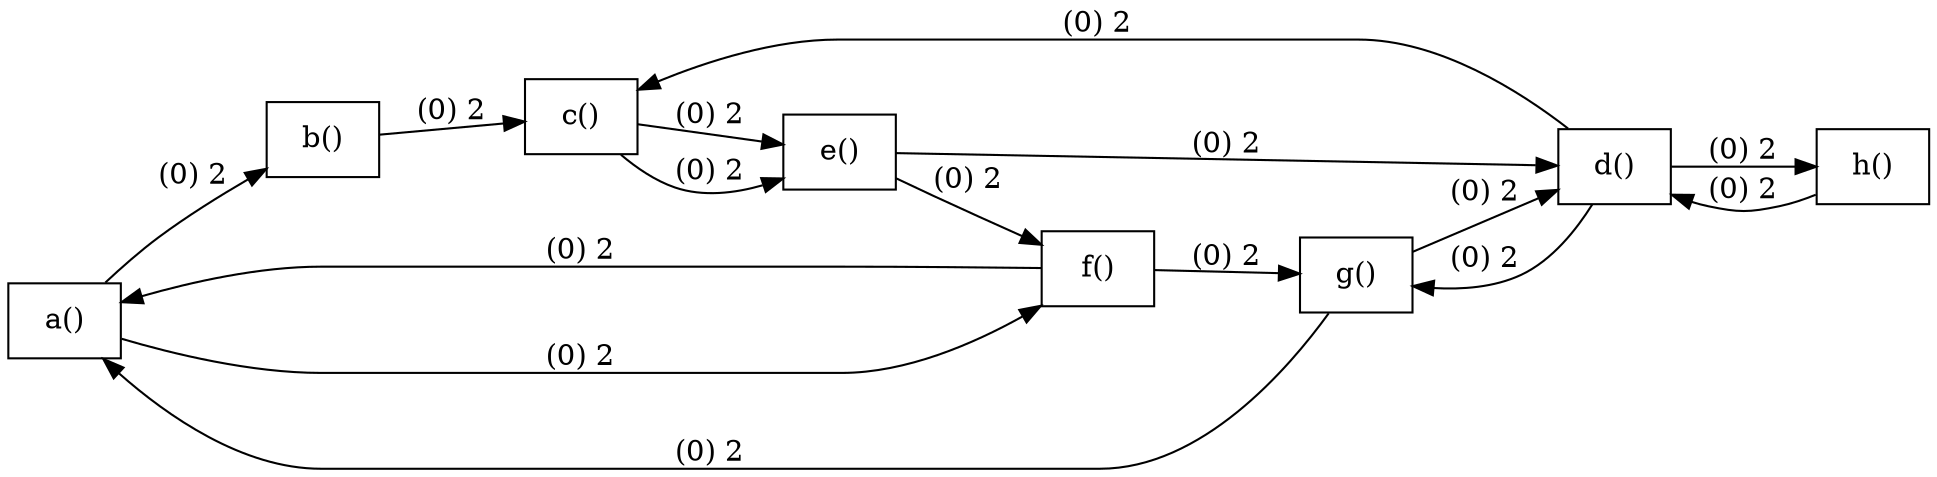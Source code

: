 digraph G{
rankdir=LR;
node [shape=record];

a [label="a()"];
b [label="b()"];
a->b[label="(0) 2"];
b [label="b()"];
c [label="c()"];
b->c[label="(0) 2"];
c [label="c()"];
e [label="e()"];
c->e[label="(0) 2"];
e [label="e()"];
f [label="f()"];
e->f[label="(0) 2"];
f [label="f()"];
a [label="a()"];
f->a[label="(0) 2"];
a [label="a()"];
f [label="f()"];
a->f[label="(0) 2"];
f [label="f()"];
g [label="g()"];
f->g[label="(0) 2"];
g [label="g()"];
d [label="d()"];
g->d[label="(0) 2"];
d [label="d()"];
c [label="c()"];
d->c[label="(0) 2"];
c [label="c()"];
e [label="e()"];
c->e[label="(0) 2"];
e [label="e()"];
d [label="d()"];
e->d[label="(0) 2"];
d [label="d()"];
h [label="h()"];
d->h[label="(0) 2"];
h [label="h()"];
d [label="d()"];
h->d[label="(0) 2"];
d [label="d()"];
g [label="g()"];
d->g[label="(0) 2"];
g [label="g()"];
a [label="a()"];
g->a[label="(0) 2"];

}